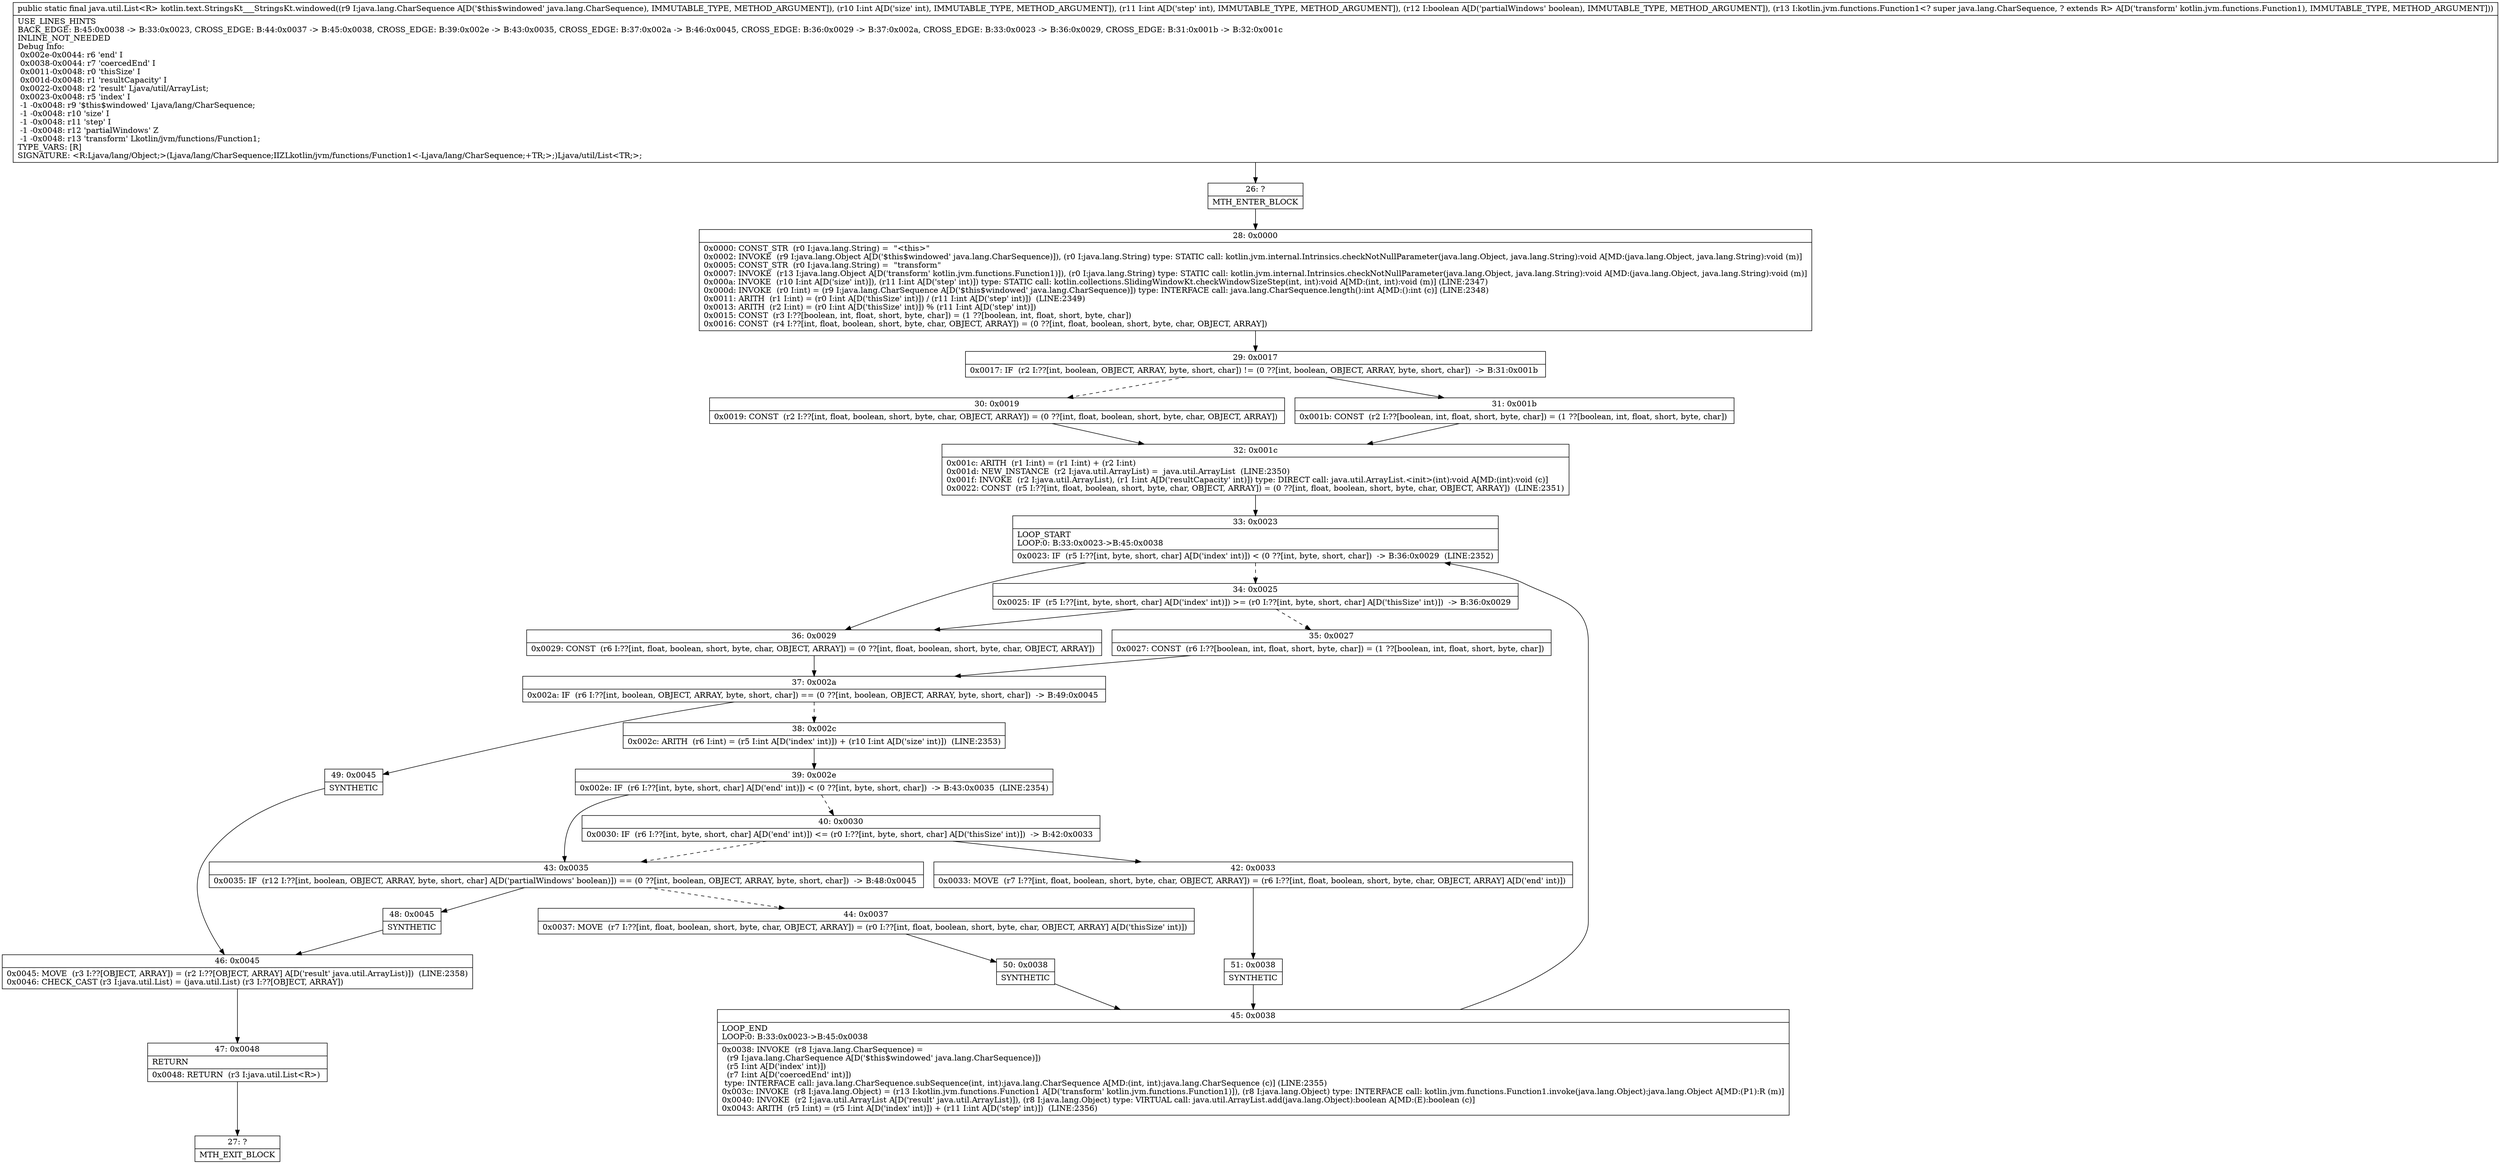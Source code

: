 digraph "CFG forkotlin.text.StringsKt___StringsKt.windowed(Ljava\/lang\/CharSequence;IIZLkotlin\/jvm\/functions\/Function1;)Ljava\/util\/List;" {
Node_26 [shape=record,label="{26\:\ ?|MTH_ENTER_BLOCK\l}"];
Node_28 [shape=record,label="{28\:\ 0x0000|0x0000: CONST_STR  (r0 I:java.lang.String) =  \"\<this\>\" \l0x0002: INVOKE  (r9 I:java.lang.Object A[D('$this$windowed' java.lang.CharSequence)]), (r0 I:java.lang.String) type: STATIC call: kotlin.jvm.internal.Intrinsics.checkNotNullParameter(java.lang.Object, java.lang.String):void A[MD:(java.lang.Object, java.lang.String):void (m)]\l0x0005: CONST_STR  (r0 I:java.lang.String) =  \"transform\" \l0x0007: INVOKE  (r13 I:java.lang.Object A[D('transform' kotlin.jvm.functions.Function1)]), (r0 I:java.lang.String) type: STATIC call: kotlin.jvm.internal.Intrinsics.checkNotNullParameter(java.lang.Object, java.lang.String):void A[MD:(java.lang.Object, java.lang.String):void (m)]\l0x000a: INVOKE  (r10 I:int A[D('size' int)]), (r11 I:int A[D('step' int)]) type: STATIC call: kotlin.collections.SlidingWindowKt.checkWindowSizeStep(int, int):void A[MD:(int, int):void (m)] (LINE:2347)\l0x000d: INVOKE  (r0 I:int) = (r9 I:java.lang.CharSequence A[D('$this$windowed' java.lang.CharSequence)]) type: INTERFACE call: java.lang.CharSequence.length():int A[MD:():int (c)] (LINE:2348)\l0x0011: ARITH  (r1 I:int) = (r0 I:int A[D('thisSize' int)]) \/ (r11 I:int A[D('step' int)])  (LINE:2349)\l0x0013: ARITH  (r2 I:int) = (r0 I:int A[D('thisSize' int)]) % (r11 I:int A[D('step' int)]) \l0x0015: CONST  (r3 I:??[boolean, int, float, short, byte, char]) = (1 ??[boolean, int, float, short, byte, char]) \l0x0016: CONST  (r4 I:??[int, float, boolean, short, byte, char, OBJECT, ARRAY]) = (0 ??[int, float, boolean, short, byte, char, OBJECT, ARRAY]) \l}"];
Node_29 [shape=record,label="{29\:\ 0x0017|0x0017: IF  (r2 I:??[int, boolean, OBJECT, ARRAY, byte, short, char]) != (0 ??[int, boolean, OBJECT, ARRAY, byte, short, char])  \-\> B:31:0x001b \l}"];
Node_30 [shape=record,label="{30\:\ 0x0019|0x0019: CONST  (r2 I:??[int, float, boolean, short, byte, char, OBJECT, ARRAY]) = (0 ??[int, float, boolean, short, byte, char, OBJECT, ARRAY]) \l}"];
Node_32 [shape=record,label="{32\:\ 0x001c|0x001c: ARITH  (r1 I:int) = (r1 I:int) + (r2 I:int) \l0x001d: NEW_INSTANCE  (r2 I:java.util.ArrayList) =  java.util.ArrayList  (LINE:2350)\l0x001f: INVOKE  (r2 I:java.util.ArrayList), (r1 I:int A[D('resultCapacity' int)]) type: DIRECT call: java.util.ArrayList.\<init\>(int):void A[MD:(int):void (c)]\l0x0022: CONST  (r5 I:??[int, float, boolean, short, byte, char, OBJECT, ARRAY]) = (0 ??[int, float, boolean, short, byte, char, OBJECT, ARRAY])  (LINE:2351)\l}"];
Node_33 [shape=record,label="{33\:\ 0x0023|LOOP_START\lLOOP:0: B:33:0x0023\-\>B:45:0x0038\l|0x0023: IF  (r5 I:??[int, byte, short, char] A[D('index' int)]) \< (0 ??[int, byte, short, char])  \-\> B:36:0x0029  (LINE:2352)\l}"];
Node_34 [shape=record,label="{34\:\ 0x0025|0x0025: IF  (r5 I:??[int, byte, short, char] A[D('index' int)]) \>= (r0 I:??[int, byte, short, char] A[D('thisSize' int)])  \-\> B:36:0x0029 \l}"];
Node_35 [shape=record,label="{35\:\ 0x0027|0x0027: CONST  (r6 I:??[boolean, int, float, short, byte, char]) = (1 ??[boolean, int, float, short, byte, char]) \l}"];
Node_37 [shape=record,label="{37\:\ 0x002a|0x002a: IF  (r6 I:??[int, boolean, OBJECT, ARRAY, byte, short, char]) == (0 ??[int, boolean, OBJECT, ARRAY, byte, short, char])  \-\> B:49:0x0045 \l}"];
Node_38 [shape=record,label="{38\:\ 0x002c|0x002c: ARITH  (r6 I:int) = (r5 I:int A[D('index' int)]) + (r10 I:int A[D('size' int)])  (LINE:2353)\l}"];
Node_39 [shape=record,label="{39\:\ 0x002e|0x002e: IF  (r6 I:??[int, byte, short, char] A[D('end' int)]) \< (0 ??[int, byte, short, char])  \-\> B:43:0x0035  (LINE:2354)\l}"];
Node_40 [shape=record,label="{40\:\ 0x0030|0x0030: IF  (r6 I:??[int, byte, short, char] A[D('end' int)]) \<= (r0 I:??[int, byte, short, char] A[D('thisSize' int)])  \-\> B:42:0x0033 \l}"];
Node_42 [shape=record,label="{42\:\ 0x0033|0x0033: MOVE  (r7 I:??[int, float, boolean, short, byte, char, OBJECT, ARRAY]) = (r6 I:??[int, float, boolean, short, byte, char, OBJECT, ARRAY] A[D('end' int)]) \l}"];
Node_51 [shape=record,label="{51\:\ 0x0038|SYNTHETIC\l}"];
Node_45 [shape=record,label="{45\:\ 0x0038|LOOP_END\lLOOP:0: B:33:0x0023\-\>B:45:0x0038\l|0x0038: INVOKE  (r8 I:java.lang.CharSequence) = \l  (r9 I:java.lang.CharSequence A[D('$this$windowed' java.lang.CharSequence)])\l  (r5 I:int A[D('index' int)])\l  (r7 I:int A[D('coercedEnd' int)])\l type: INTERFACE call: java.lang.CharSequence.subSequence(int, int):java.lang.CharSequence A[MD:(int, int):java.lang.CharSequence (c)] (LINE:2355)\l0x003c: INVOKE  (r8 I:java.lang.Object) = (r13 I:kotlin.jvm.functions.Function1 A[D('transform' kotlin.jvm.functions.Function1)]), (r8 I:java.lang.Object) type: INTERFACE call: kotlin.jvm.functions.Function1.invoke(java.lang.Object):java.lang.Object A[MD:(P1):R (m)]\l0x0040: INVOKE  (r2 I:java.util.ArrayList A[D('result' java.util.ArrayList)]), (r8 I:java.lang.Object) type: VIRTUAL call: java.util.ArrayList.add(java.lang.Object):boolean A[MD:(E):boolean (c)]\l0x0043: ARITH  (r5 I:int) = (r5 I:int A[D('index' int)]) + (r11 I:int A[D('step' int)])  (LINE:2356)\l}"];
Node_43 [shape=record,label="{43\:\ 0x0035|0x0035: IF  (r12 I:??[int, boolean, OBJECT, ARRAY, byte, short, char] A[D('partialWindows' boolean)]) == (0 ??[int, boolean, OBJECT, ARRAY, byte, short, char])  \-\> B:48:0x0045 \l}"];
Node_44 [shape=record,label="{44\:\ 0x0037|0x0037: MOVE  (r7 I:??[int, float, boolean, short, byte, char, OBJECT, ARRAY]) = (r0 I:??[int, float, boolean, short, byte, char, OBJECT, ARRAY] A[D('thisSize' int)]) \l}"];
Node_50 [shape=record,label="{50\:\ 0x0038|SYNTHETIC\l}"];
Node_48 [shape=record,label="{48\:\ 0x0045|SYNTHETIC\l}"];
Node_46 [shape=record,label="{46\:\ 0x0045|0x0045: MOVE  (r3 I:??[OBJECT, ARRAY]) = (r2 I:??[OBJECT, ARRAY] A[D('result' java.util.ArrayList)])  (LINE:2358)\l0x0046: CHECK_CAST (r3 I:java.util.List) = (java.util.List) (r3 I:??[OBJECT, ARRAY]) \l}"];
Node_47 [shape=record,label="{47\:\ 0x0048|RETURN\l|0x0048: RETURN  (r3 I:java.util.List\<R\>) \l}"];
Node_27 [shape=record,label="{27\:\ ?|MTH_EXIT_BLOCK\l}"];
Node_49 [shape=record,label="{49\:\ 0x0045|SYNTHETIC\l}"];
Node_36 [shape=record,label="{36\:\ 0x0029|0x0029: CONST  (r6 I:??[int, float, boolean, short, byte, char, OBJECT, ARRAY]) = (0 ??[int, float, boolean, short, byte, char, OBJECT, ARRAY]) \l}"];
Node_31 [shape=record,label="{31\:\ 0x001b|0x001b: CONST  (r2 I:??[boolean, int, float, short, byte, char]) = (1 ??[boolean, int, float, short, byte, char]) \l}"];
MethodNode[shape=record,label="{public static final java.util.List\<R\> kotlin.text.StringsKt___StringsKt.windowed((r9 I:java.lang.CharSequence A[D('$this$windowed' java.lang.CharSequence), IMMUTABLE_TYPE, METHOD_ARGUMENT]), (r10 I:int A[D('size' int), IMMUTABLE_TYPE, METHOD_ARGUMENT]), (r11 I:int A[D('step' int), IMMUTABLE_TYPE, METHOD_ARGUMENT]), (r12 I:boolean A[D('partialWindows' boolean), IMMUTABLE_TYPE, METHOD_ARGUMENT]), (r13 I:kotlin.jvm.functions.Function1\<? super java.lang.CharSequence, ? extends R\> A[D('transform' kotlin.jvm.functions.Function1), IMMUTABLE_TYPE, METHOD_ARGUMENT]))  | USE_LINES_HINTS\lBACK_EDGE: B:45:0x0038 \-\> B:33:0x0023, CROSS_EDGE: B:44:0x0037 \-\> B:45:0x0038, CROSS_EDGE: B:39:0x002e \-\> B:43:0x0035, CROSS_EDGE: B:37:0x002a \-\> B:46:0x0045, CROSS_EDGE: B:36:0x0029 \-\> B:37:0x002a, CROSS_EDGE: B:33:0x0023 \-\> B:36:0x0029, CROSS_EDGE: B:31:0x001b \-\> B:32:0x001c\lINLINE_NOT_NEEDED\lDebug Info:\l  0x002e\-0x0044: r6 'end' I\l  0x0038\-0x0044: r7 'coercedEnd' I\l  0x0011\-0x0048: r0 'thisSize' I\l  0x001d\-0x0048: r1 'resultCapacity' I\l  0x0022\-0x0048: r2 'result' Ljava\/util\/ArrayList;\l  0x0023\-0x0048: r5 'index' I\l  \-1 \-0x0048: r9 '$this$windowed' Ljava\/lang\/CharSequence;\l  \-1 \-0x0048: r10 'size' I\l  \-1 \-0x0048: r11 'step' I\l  \-1 \-0x0048: r12 'partialWindows' Z\l  \-1 \-0x0048: r13 'transform' Lkotlin\/jvm\/functions\/Function1;\lTYPE_VARS: [R]\lSIGNATURE: \<R:Ljava\/lang\/Object;\>(Ljava\/lang\/CharSequence;IIZLkotlin\/jvm\/functions\/Function1\<\-Ljava\/lang\/CharSequence;+TR;\>;)Ljava\/util\/List\<TR;\>;\l}"];
MethodNode -> Node_26;Node_26 -> Node_28;
Node_28 -> Node_29;
Node_29 -> Node_30[style=dashed];
Node_29 -> Node_31;
Node_30 -> Node_32;
Node_32 -> Node_33;
Node_33 -> Node_34[style=dashed];
Node_33 -> Node_36;
Node_34 -> Node_35[style=dashed];
Node_34 -> Node_36;
Node_35 -> Node_37;
Node_37 -> Node_38[style=dashed];
Node_37 -> Node_49;
Node_38 -> Node_39;
Node_39 -> Node_40[style=dashed];
Node_39 -> Node_43;
Node_40 -> Node_42;
Node_40 -> Node_43[style=dashed];
Node_42 -> Node_51;
Node_51 -> Node_45;
Node_45 -> Node_33;
Node_43 -> Node_44[style=dashed];
Node_43 -> Node_48;
Node_44 -> Node_50;
Node_50 -> Node_45;
Node_48 -> Node_46;
Node_46 -> Node_47;
Node_47 -> Node_27;
Node_49 -> Node_46;
Node_36 -> Node_37;
Node_31 -> Node_32;
}

